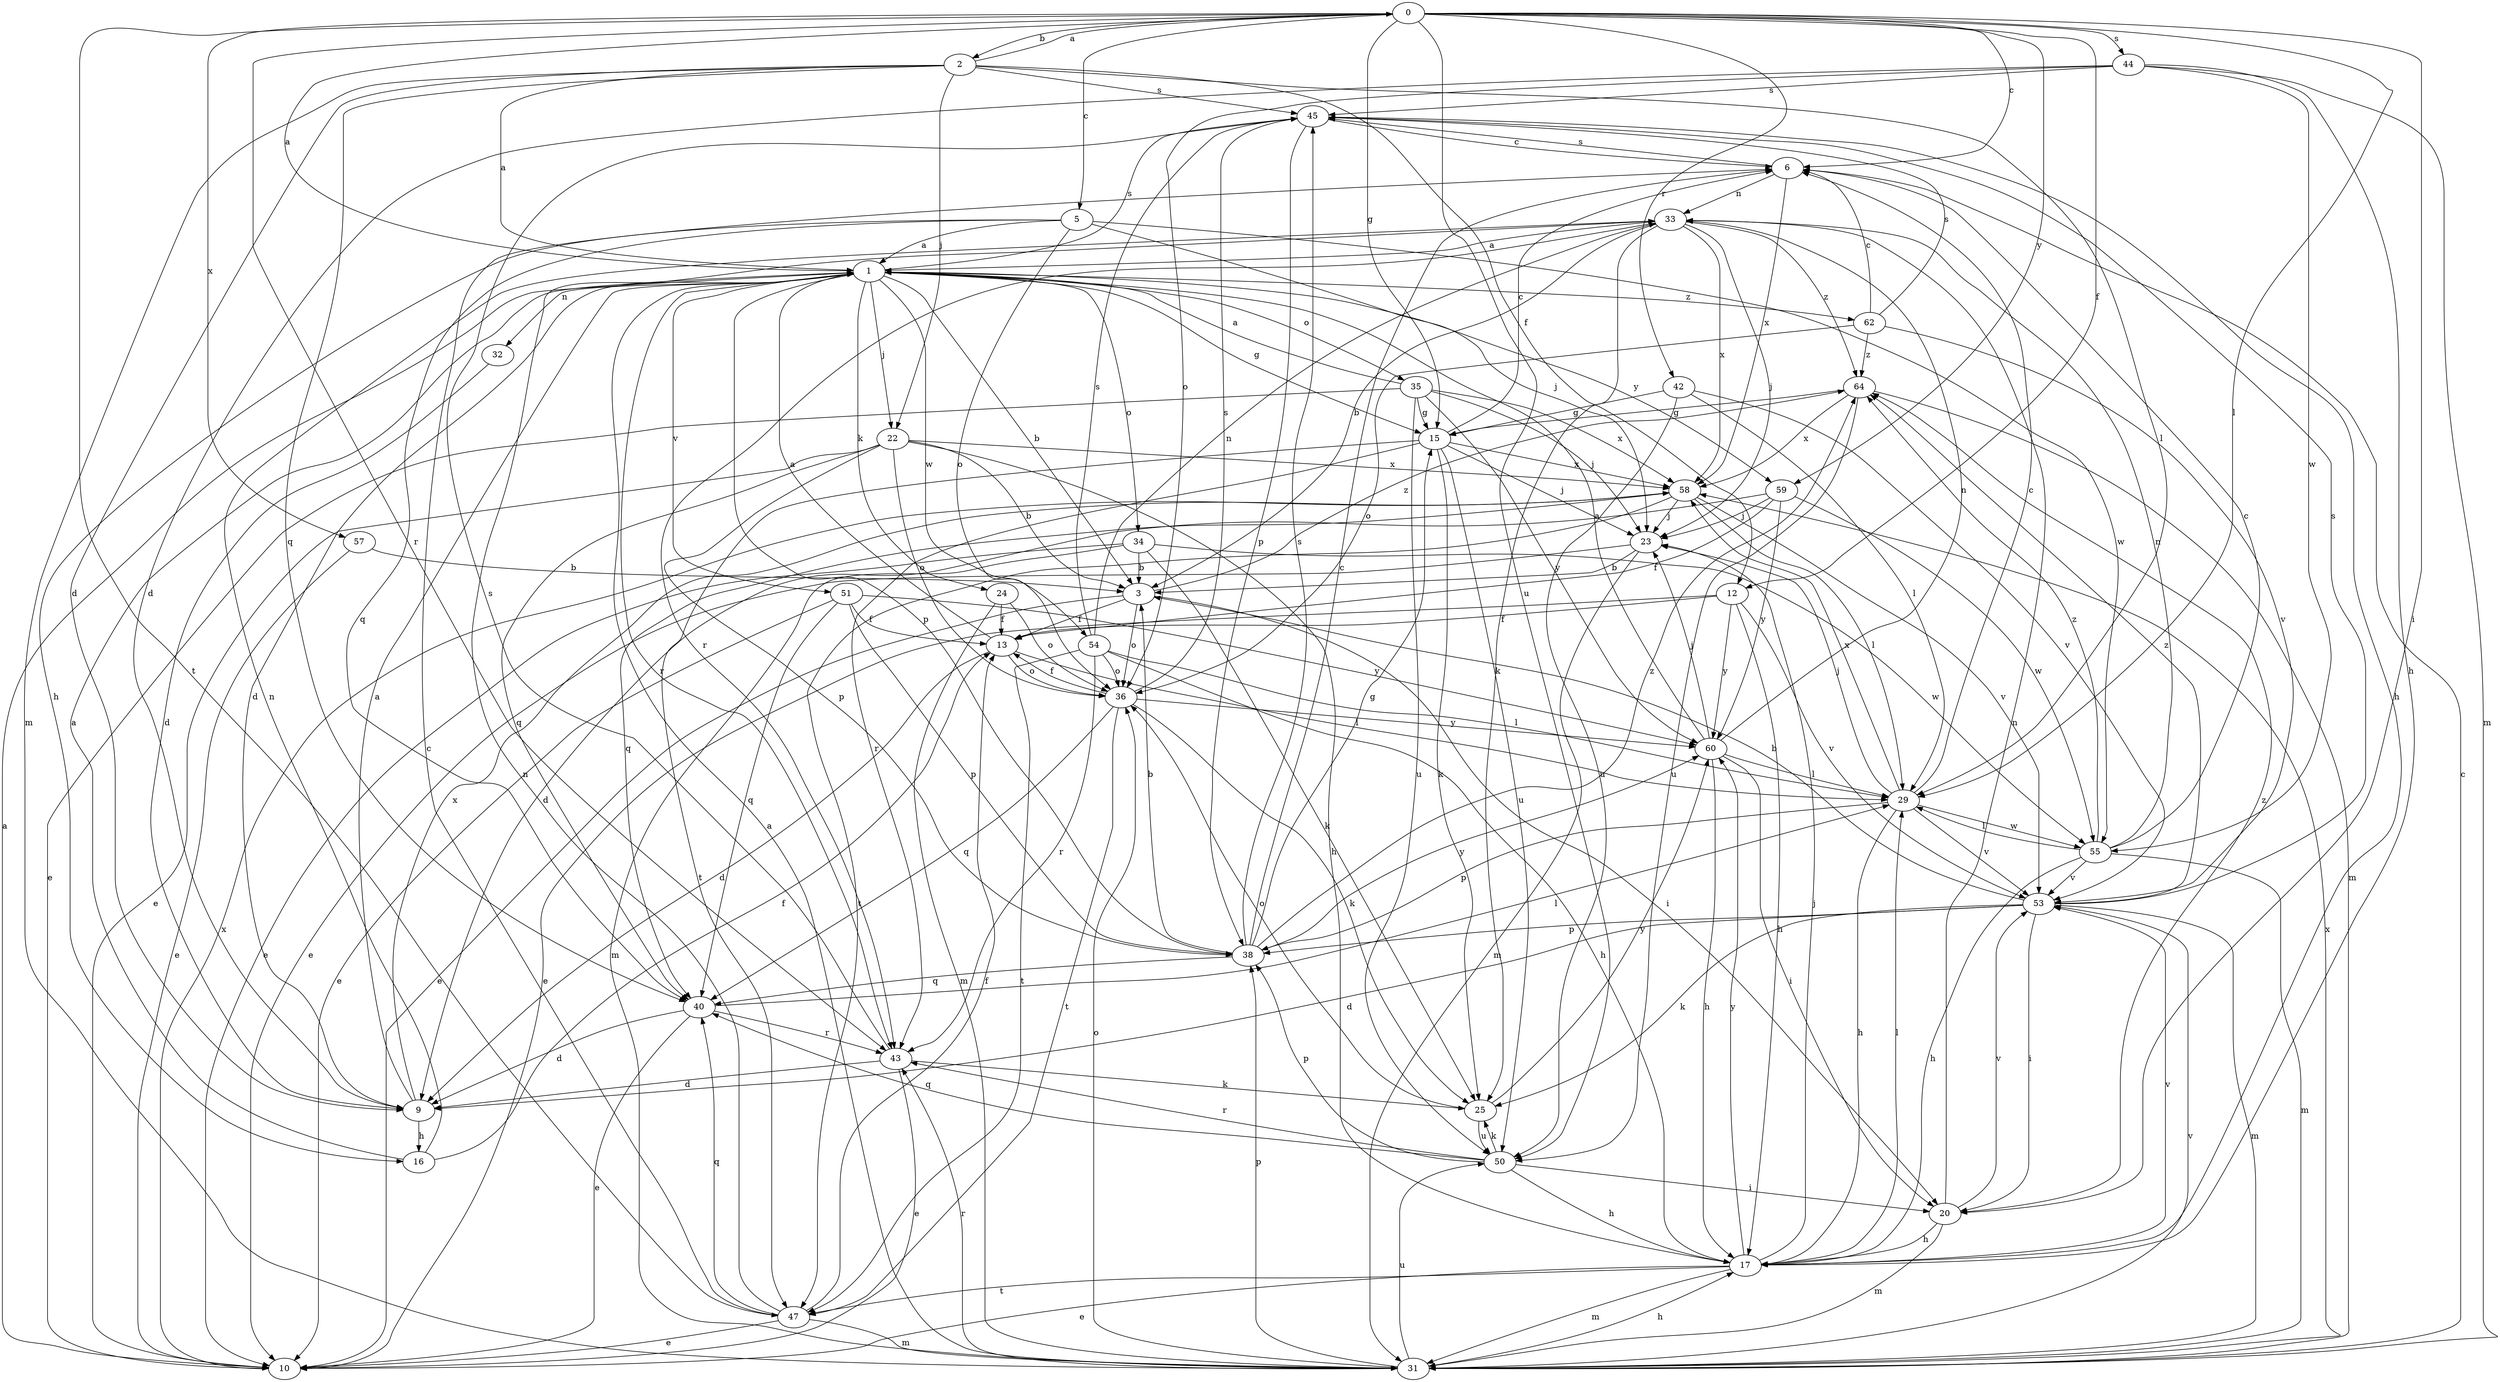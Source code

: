strict digraph  {
0;
1;
2;
3;
5;
6;
9;
10;
12;
13;
15;
16;
17;
20;
22;
23;
24;
25;
29;
31;
32;
33;
34;
35;
36;
38;
40;
42;
43;
44;
45;
47;
50;
51;
53;
54;
55;
57;
58;
59;
60;
62;
64;
0 -> 2  [label=b];
0 -> 5  [label=c];
0 -> 6  [label=c];
0 -> 12  [label=f];
0 -> 15  [label=g];
0 -> 20  [label=i];
0 -> 29  [label=l];
0 -> 42  [label=r];
0 -> 43  [label=r];
0 -> 44  [label=s];
0 -> 47  [label=t];
0 -> 50  [label=u];
0 -> 57  [label=x];
0 -> 59  [label=y];
1 -> 0  [label=a];
1 -> 3  [label=b];
1 -> 9  [label=d];
1 -> 15  [label=g];
1 -> 22  [label=j];
1 -> 24  [label=k];
1 -> 32  [label=n];
1 -> 34  [label=o];
1 -> 35  [label=o];
1 -> 38  [label=p];
1 -> 43  [label=r];
1 -> 45  [label=s];
1 -> 51  [label=v];
1 -> 54  [label=w];
1 -> 59  [label=y];
1 -> 62  [label=z];
2 -> 0  [label=a];
2 -> 1  [label=a];
2 -> 9  [label=d];
2 -> 12  [label=f];
2 -> 22  [label=j];
2 -> 29  [label=l];
2 -> 31  [label=m];
2 -> 40  [label=q];
2 -> 45  [label=s];
3 -> 10  [label=e];
3 -> 13  [label=f];
3 -> 20  [label=i];
3 -> 36  [label=o];
3 -> 64  [label=z];
5 -> 1  [label=a];
5 -> 16  [label=h];
5 -> 23  [label=j];
5 -> 36  [label=o];
5 -> 40  [label=q];
5 -> 55  [label=w];
6 -> 33  [label=n];
6 -> 45  [label=s];
6 -> 58  [label=x];
9 -> 1  [label=a];
9 -> 16  [label=h];
9 -> 58  [label=x];
10 -> 1  [label=a];
10 -> 58  [label=x];
12 -> 10  [label=e];
12 -> 13  [label=f];
12 -> 17  [label=h];
12 -> 53  [label=v];
12 -> 60  [label=y];
13 -> 1  [label=a];
13 -> 9  [label=d];
13 -> 29  [label=l];
13 -> 36  [label=o];
15 -> 6  [label=c];
15 -> 23  [label=j];
15 -> 25  [label=k];
15 -> 43  [label=r];
15 -> 47  [label=t];
15 -> 50  [label=u];
15 -> 58  [label=x];
16 -> 1  [label=a];
16 -> 13  [label=f];
16 -> 33  [label=n];
17 -> 10  [label=e];
17 -> 23  [label=j];
17 -> 29  [label=l];
17 -> 31  [label=m];
17 -> 47  [label=t];
17 -> 53  [label=v];
17 -> 60  [label=y];
20 -> 17  [label=h];
20 -> 31  [label=m];
20 -> 33  [label=n];
20 -> 53  [label=v];
20 -> 64  [label=z];
22 -> 3  [label=b];
22 -> 10  [label=e];
22 -> 17  [label=h];
22 -> 36  [label=o];
22 -> 38  [label=p];
22 -> 40  [label=q];
22 -> 58  [label=x];
23 -> 3  [label=b];
23 -> 10  [label=e];
23 -> 31  [label=m];
24 -> 13  [label=f];
24 -> 31  [label=m];
24 -> 36  [label=o];
25 -> 36  [label=o];
25 -> 50  [label=u];
25 -> 60  [label=y];
29 -> 6  [label=c];
29 -> 17  [label=h];
29 -> 23  [label=j];
29 -> 38  [label=p];
29 -> 53  [label=v];
29 -> 55  [label=w];
29 -> 58  [label=x];
31 -> 1  [label=a];
31 -> 6  [label=c];
31 -> 17  [label=h];
31 -> 36  [label=o];
31 -> 38  [label=p];
31 -> 43  [label=r];
31 -> 50  [label=u];
31 -> 53  [label=v];
31 -> 58  [label=x];
32 -> 9  [label=d];
33 -> 1  [label=a];
33 -> 3  [label=b];
33 -> 23  [label=j];
33 -> 25  [label=k];
33 -> 43  [label=r];
33 -> 58  [label=x];
33 -> 64  [label=z];
34 -> 3  [label=b];
34 -> 10  [label=e];
34 -> 25  [label=k];
34 -> 31  [label=m];
34 -> 55  [label=w];
35 -> 1  [label=a];
35 -> 10  [label=e];
35 -> 15  [label=g];
35 -> 23  [label=j];
35 -> 50  [label=u];
35 -> 58  [label=x];
35 -> 60  [label=y];
36 -> 13  [label=f];
36 -> 25  [label=k];
36 -> 40  [label=q];
36 -> 45  [label=s];
36 -> 47  [label=t];
36 -> 60  [label=y];
38 -> 3  [label=b];
38 -> 6  [label=c];
38 -> 15  [label=g];
38 -> 40  [label=q];
38 -> 45  [label=s];
38 -> 60  [label=y];
38 -> 64  [label=z];
40 -> 9  [label=d];
40 -> 10  [label=e];
40 -> 29  [label=l];
40 -> 43  [label=r];
42 -> 15  [label=g];
42 -> 29  [label=l];
42 -> 50  [label=u];
42 -> 53  [label=v];
43 -> 9  [label=d];
43 -> 10  [label=e];
43 -> 25  [label=k];
43 -> 45  [label=s];
44 -> 9  [label=d];
44 -> 17  [label=h];
44 -> 31  [label=m];
44 -> 36  [label=o];
44 -> 45  [label=s];
44 -> 55  [label=w];
45 -> 6  [label=c];
45 -> 17  [label=h];
45 -> 38  [label=p];
47 -> 6  [label=c];
47 -> 10  [label=e];
47 -> 13  [label=f];
47 -> 31  [label=m];
47 -> 33  [label=n];
47 -> 40  [label=q];
50 -> 17  [label=h];
50 -> 20  [label=i];
50 -> 25  [label=k];
50 -> 38  [label=p];
50 -> 40  [label=q];
50 -> 43  [label=r];
51 -> 10  [label=e];
51 -> 13  [label=f];
51 -> 38  [label=p];
51 -> 40  [label=q];
51 -> 60  [label=y];
53 -> 3  [label=b];
53 -> 9  [label=d];
53 -> 20  [label=i];
53 -> 25  [label=k];
53 -> 31  [label=m];
53 -> 38  [label=p];
53 -> 45  [label=s];
53 -> 64  [label=z];
54 -> 17  [label=h];
54 -> 29  [label=l];
54 -> 33  [label=n];
54 -> 36  [label=o];
54 -> 43  [label=r];
54 -> 45  [label=s];
54 -> 47  [label=t];
55 -> 6  [label=c];
55 -> 17  [label=h];
55 -> 29  [label=l];
55 -> 31  [label=m];
55 -> 33  [label=n];
55 -> 53  [label=v];
55 -> 64  [label=z];
57 -> 3  [label=b];
57 -> 10  [label=e];
58 -> 23  [label=j];
58 -> 29  [label=l];
58 -> 40  [label=q];
58 -> 47  [label=t];
58 -> 53  [label=v];
59 -> 9  [label=d];
59 -> 13  [label=f];
59 -> 23  [label=j];
59 -> 55  [label=w];
59 -> 60  [label=y];
60 -> 1  [label=a];
60 -> 17  [label=h];
60 -> 20  [label=i];
60 -> 23  [label=j];
60 -> 29  [label=l];
60 -> 33  [label=n];
62 -> 6  [label=c];
62 -> 36  [label=o];
62 -> 45  [label=s];
62 -> 53  [label=v];
62 -> 64  [label=z];
64 -> 15  [label=g];
64 -> 31  [label=m];
64 -> 50  [label=u];
64 -> 58  [label=x];
}
